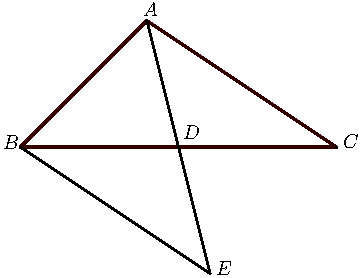 import graph; size(6cm); real lsf=0.5; pen dps=linewidth(0.7)+fontsize(10); defaultpen(dps); pen ds=black; real xmin=-1.9762358581238508,xmax=2.3994956378864036,ymin=-1.7505408217208775,ymax=1.3308083089946376; 
pen ttqqqq=rgb(0.2,0.,0.); 
pair A=(-0.2,0.8), B=(-1.,0.), C=(1.,0.), D=(0.,0.); 
draw(A--B--C--cycle,linewidth(1.2)+ttqqqq); 
draw(A--B,linewidth(1.2)+ttqqqq); draw(B--C,linewidth(1.2)+ttqqqq); draw(C--A,linewidth(1.2)+ttqqqq); draw(A--D,linewidth(0.8)); draw(D--(0.2,-0.8),linewidth(0.8)); draw(B--(0.2,-0.8),linewidth(0.8)); 
dot(A,linewidth(1.pt)+ds); label("$A$",(-0.23601067811648588,0.8130553628767447),NE*lsf); dot(B,linewidth(1.pt)+ds); label("$B$",(-1.1276963075417472,-0.02469766799456803),NE*lsf); dot(C,linewidth(1.pt)+ds); label("$C$",(1.02601212804588,-0.021102161424304888),NE*lsf); dot(D,linewidth(1.pt)+ds); label("$D$",(0.015674781801934674,0.036425943699905435),NE*lsf); dot((0.2,-0.8),linewidth(1.pt)+ds); label("$E$",(0.22061865630693425,-0.8264956331632494),NE*lsf); 
clip((xmin,ymin)--(xmin,ymax)--(xmax,ymax)--(xmax,ymin)--cycle); 